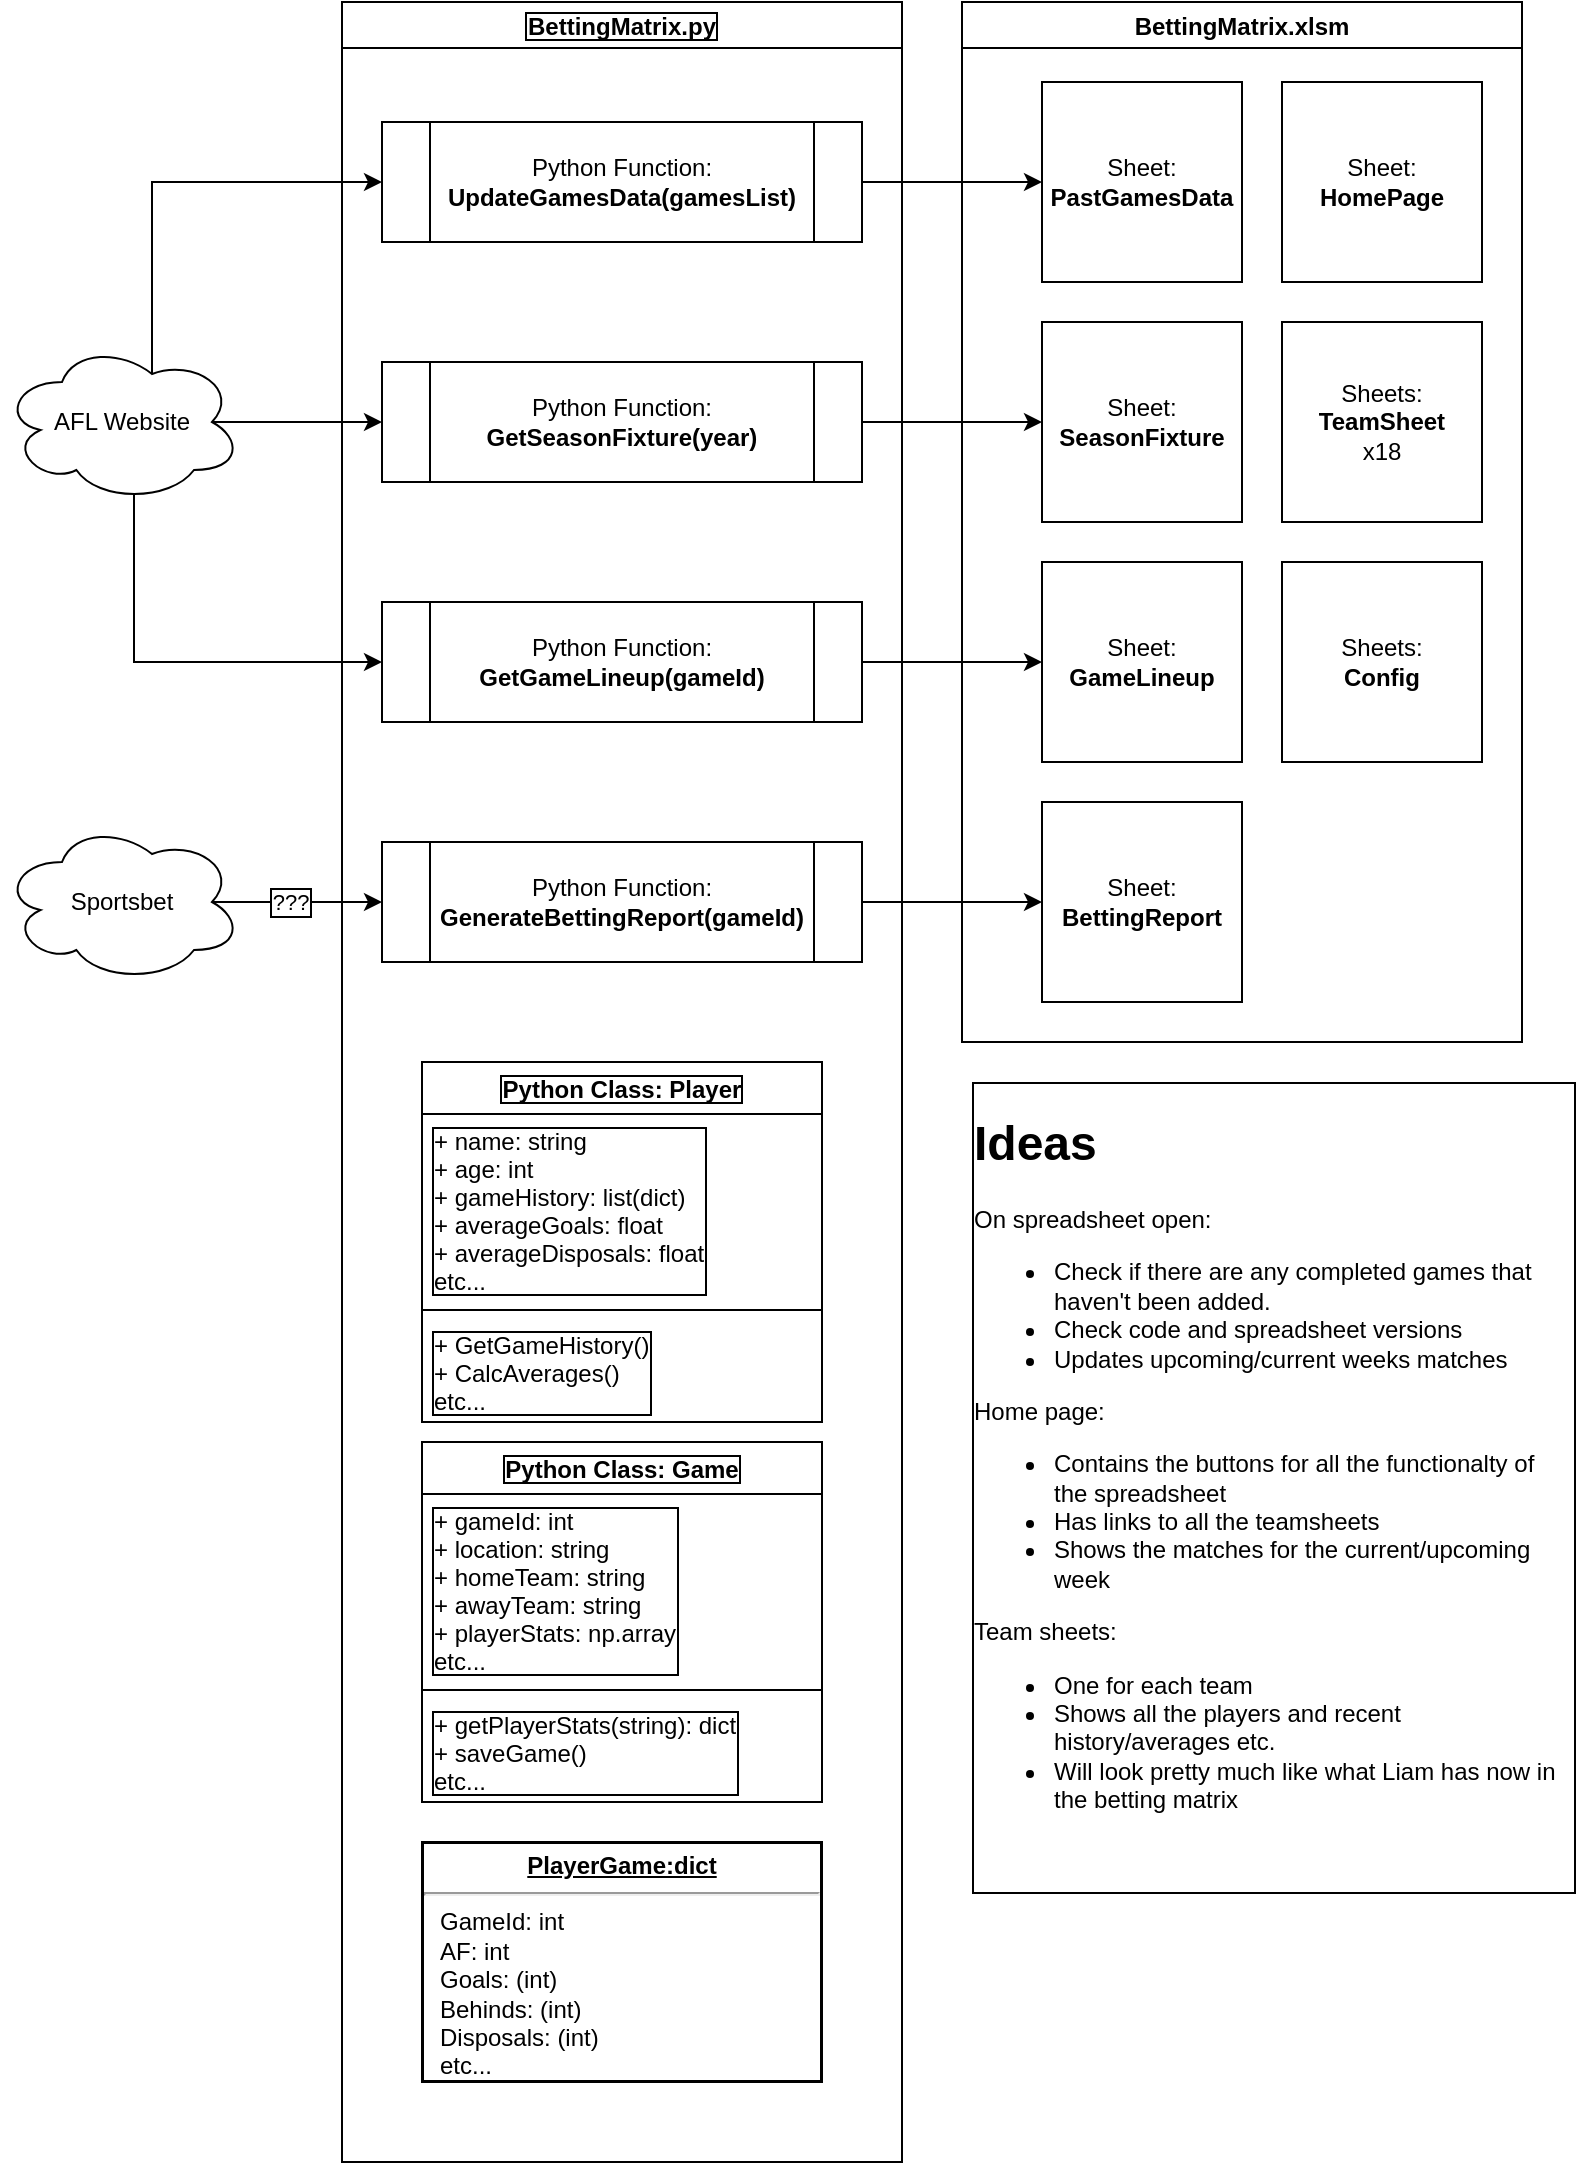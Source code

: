 <mxfile version="20.3.0" type="device"><diagram id="hu5gmoICW8Plou_AH7WA" name="Page-1"><mxGraphModel dx="1312" dy="674" grid="1" gridSize="10" guides="1" tooltips="1" connect="1" arrows="1" fold="1" page="1" pageScale="1" pageWidth="1800" pageHeight="2000" math="0" shadow="0"><root><mxCell id="0"/><mxCell id="1" parent="0"/><mxCell id="kGxTRInRIx6joWHfQnfm-10" style="edgeStyle=orthogonalEdgeStyle;rounded=0;orthogonalLoop=1;jettySize=auto;html=1;exitX=1;exitY=0.5;exitDx=0;exitDy=0;entryX=0;entryY=0.5;entryDx=0;entryDy=0;" edge="1" parent="1" source="kGxTRInRIx6joWHfQnfm-2" target="kGxTRInRIx6joWHfQnfm-14"><mxGeometry relative="1" as="geometry"><mxPoint x="420" y="130" as="targetPoint"/></mxGeometry></mxCell><mxCell id="kGxTRInRIx6joWHfQnfm-9" style="edgeStyle=orthogonalEdgeStyle;rounded=0;orthogonalLoop=1;jettySize=auto;html=1;exitX=0.625;exitY=0.2;exitDx=0;exitDy=0;exitPerimeter=0;entryX=0;entryY=0.5;entryDx=0;entryDy=0;" edge="1" parent="1" source="kGxTRInRIx6joWHfQnfm-3" target="kGxTRInRIx6joWHfQnfm-2"><mxGeometry relative="1" as="geometry"><Array as="points"><mxPoint x="235" y="130"/></Array></mxGeometry></mxCell><mxCell id="kGxTRInRIx6joWHfQnfm-18" style="edgeStyle=orthogonalEdgeStyle;rounded=0;orthogonalLoop=1;jettySize=auto;html=1;exitX=0.875;exitY=0.5;exitDx=0;exitDy=0;exitPerimeter=0;entryX=0;entryY=0.5;entryDx=0;entryDy=0;" edge="1" parent="1" source="kGxTRInRIx6joWHfQnfm-3" target="kGxTRInRIx6joWHfQnfm-16"><mxGeometry relative="1" as="geometry"><Array as="points"/></mxGeometry></mxCell><mxCell id="kGxTRInRIx6joWHfQnfm-22" style="edgeStyle=orthogonalEdgeStyle;rounded=0;orthogonalLoop=1;jettySize=auto;html=1;exitX=0.55;exitY=0.95;exitDx=0;exitDy=0;exitPerimeter=0;entryX=0;entryY=0.5;entryDx=0;entryDy=0;" edge="1" parent="1" source="kGxTRInRIx6joWHfQnfm-3" target="kGxTRInRIx6joWHfQnfm-19"><mxGeometry relative="1" as="geometry"><Array as="points"><mxPoint x="226" y="370"/></Array></mxGeometry></mxCell><mxCell id="kGxTRInRIx6joWHfQnfm-3" value="AFL Website" style="ellipse;shape=cloud;whiteSpace=wrap;html=1;" vertex="1" parent="1"><mxGeometry x="160" y="210" width="120" height="80" as="geometry"/></mxCell><mxCell id="kGxTRInRIx6joWHfQnfm-13" value="BettingMatrix.xlsm" style="swimlane;" vertex="1" parent="1"><mxGeometry x="640" y="40" width="280" height="520" as="geometry"/></mxCell><mxCell id="kGxTRInRIx6joWHfQnfm-14" value="Sheet:&lt;br&gt;&lt;b&gt;PastGamesData&lt;/b&gt;" style="whiteSpace=wrap;html=1;aspect=fixed;" vertex="1" parent="kGxTRInRIx6joWHfQnfm-13"><mxGeometry x="40" y="40" width="100" height="100" as="geometry"/></mxCell><mxCell id="kGxTRInRIx6joWHfQnfm-15" value="Sheet:&lt;br&gt;&lt;b&gt;SeasonFixture&lt;/b&gt;" style="whiteSpace=wrap;html=1;aspect=fixed;" vertex="1" parent="kGxTRInRIx6joWHfQnfm-13"><mxGeometry x="40" y="160" width="100" height="100" as="geometry"/></mxCell><mxCell id="kGxTRInRIx6joWHfQnfm-20" value="Sheet:&lt;br&gt;&lt;b&gt;GameLineup&lt;/b&gt;" style="whiteSpace=wrap;html=1;aspect=fixed;" vertex="1" parent="kGxTRInRIx6joWHfQnfm-13"><mxGeometry x="40" y="280" width="100" height="100" as="geometry"/></mxCell><mxCell id="kGxTRInRIx6joWHfQnfm-24" value="Sheet:&lt;br&gt;&lt;b&gt;HomePage&lt;/b&gt;" style="whiteSpace=wrap;html=1;aspect=fixed;" vertex="1" parent="kGxTRInRIx6joWHfQnfm-13"><mxGeometry x="160" y="40" width="100" height="100" as="geometry"/></mxCell><mxCell id="kGxTRInRIx6joWHfQnfm-28" value="Sheet:&lt;br&gt;&lt;b&gt;BettingReport&lt;/b&gt;" style="whiteSpace=wrap;html=1;aspect=fixed;" vertex="1" parent="kGxTRInRIx6joWHfQnfm-13"><mxGeometry x="40" y="400" width="100" height="100" as="geometry"/></mxCell><mxCell id="kGxTRInRIx6joWHfQnfm-34" value="Sheets:&lt;br&gt;&lt;b&gt;TeamSheet&lt;/b&gt;&lt;br&gt;x18" style="whiteSpace=wrap;html=1;aspect=fixed;" vertex="1" parent="kGxTRInRIx6joWHfQnfm-13"><mxGeometry x="160" y="160" width="100" height="100" as="geometry"/></mxCell><mxCell id="kGxTRInRIx6joWHfQnfm-47" value="Sheets:&lt;br&gt;&lt;b&gt;Config&lt;/b&gt;" style="whiteSpace=wrap;html=1;aspect=fixed;" vertex="1" parent="kGxTRInRIx6joWHfQnfm-13"><mxGeometry x="160" y="280" width="100" height="100" as="geometry"/></mxCell><mxCell id="kGxTRInRIx6joWHfQnfm-17" style="edgeStyle=orthogonalEdgeStyle;rounded=0;orthogonalLoop=1;jettySize=auto;html=1;entryX=0;entryY=0.5;entryDx=0;entryDy=0;" edge="1" parent="1" source="kGxTRInRIx6joWHfQnfm-16" target="kGxTRInRIx6joWHfQnfm-15"><mxGeometry relative="1" as="geometry"/></mxCell><mxCell id="kGxTRInRIx6joWHfQnfm-23" style="edgeStyle=orthogonalEdgeStyle;rounded=0;orthogonalLoop=1;jettySize=auto;html=1;entryX=0;entryY=0.5;entryDx=0;entryDy=0;" edge="1" parent="1" source="kGxTRInRIx6joWHfQnfm-19" target="kGxTRInRIx6joWHfQnfm-20"><mxGeometry relative="1" as="geometry"/></mxCell><mxCell id="kGxTRInRIx6joWHfQnfm-30" style="edgeStyle=orthogonalEdgeStyle;rounded=0;orthogonalLoop=1;jettySize=auto;html=1;entryX=0;entryY=0.5;entryDx=0;entryDy=0;" edge="1" parent="1" source="kGxTRInRIx6joWHfQnfm-29" target="kGxTRInRIx6joWHfQnfm-28"><mxGeometry relative="1" as="geometry"/></mxCell><mxCell id="kGxTRInRIx6joWHfQnfm-32" style="edgeStyle=orthogonalEdgeStyle;rounded=0;orthogonalLoop=1;jettySize=auto;html=1;entryX=0;entryY=0.5;entryDx=0;entryDy=0;exitX=0.875;exitY=0.5;exitDx=0;exitDy=0;exitPerimeter=0;labelBorderColor=default;" edge="1" parent="1" source="kGxTRInRIx6joWHfQnfm-31" target="kGxTRInRIx6joWHfQnfm-29"><mxGeometry relative="1" as="geometry"/></mxCell><mxCell id="kGxTRInRIx6joWHfQnfm-33" value="???" style="edgeLabel;html=1;align=center;verticalAlign=middle;resizable=0;points=[];labelBorderColor=default;" vertex="1" connectable="0" parent="kGxTRInRIx6joWHfQnfm-32"><mxGeometry x="0.263" relative="1" as="geometry"><mxPoint x="-15" as="offset"/></mxGeometry></mxCell><mxCell id="kGxTRInRIx6joWHfQnfm-31" value="Sportsbet" style="ellipse;shape=cloud;whiteSpace=wrap;html=1;" vertex="1" parent="1"><mxGeometry x="160" y="450" width="120" height="80" as="geometry"/></mxCell><mxCell id="kGxTRInRIx6joWHfQnfm-36" value="BettingMatrix.py" style="swimlane;rounded=0;shadow=0;labelBorderColor=default;sketch=0;" vertex="1" parent="1"><mxGeometry x="330" y="40" width="280" height="1080" as="geometry"/></mxCell><mxCell id="kGxTRInRIx6joWHfQnfm-2" value="Python Function:&lt;br&gt;&lt;b&gt;UpdateGamesData(gamesList)&lt;/b&gt;" style="shape=process;whiteSpace=wrap;html=1;backgroundOutline=1;" vertex="1" parent="kGxTRInRIx6joWHfQnfm-36"><mxGeometry x="20" y="60" width="240" height="60" as="geometry"/></mxCell><mxCell id="kGxTRInRIx6joWHfQnfm-16" value="Python Function:&lt;br&gt;&lt;b&gt;GetSeasonFixture(year)&lt;/b&gt;" style="shape=process;whiteSpace=wrap;html=1;backgroundOutline=1;" vertex="1" parent="kGxTRInRIx6joWHfQnfm-36"><mxGeometry x="20" y="180" width="240" height="60" as="geometry"/></mxCell><mxCell id="kGxTRInRIx6joWHfQnfm-19" value="Python Function:&lt;br&gt;&lt;b&gt;GetGameLineup(gameId)&lt;/b&gt;" style="shape=process;whiteSpace=wrap;html=1;backgroundOutline=1;" vertex="1" parent="kGxTRInRIx6joWHfQnfm-36"><mxGeometry x="20" y="300" width="240" height="60" as="geometry"/></mxCell><mxCell id="kGxTRInRIx6joWHfQnfm-29" value="Python Function:&lt;br&gt;&lt;b&gt;GenerateBettingReport(gameId)&lt;/b&gt;" style="shape=process;whiteSpace=wrap;html=1;backgroundOutline=1;" vertex="1" parent="kGxTRInRIx6joWHfQnfm-36"><mxGeometry x="20" y="420" width="240" height="60" as="geometry"/></mxCell><mxCell id="kGxTRInRIx6joWHfQnfm-37" value="Python Class: Player" style="swimlane;fontStyle=1;align=center;verticalAlign=top;childLayout=stackLayout;horizontal=1;startSize=26;horizontalStack=0;resizeParent=1;resizeParentMax=0;resizeLast=0;collapsible=1;marginBottom=0;rounded=0;shadow=0;labelBorderColor=default;sketch=0;" vertex="1" parent="kGxTRInRIx6joWHfQnfm-36"><mxGeometry x="40" y="530" width="200" height="180" as="geometry"/></mxCell><mxCell id="kGxTRInRIx6joWHfQnfm-38" value="+ name: string&#10;+ age: int&#10;+ gameHistory: list(dict)&#10;+ averageGoals: float&#10;+ averageDisposals: float&#10;etc..." style="text;strokeColor=none;fillColor=none;align=left;verticalAlign=top;spacingLeft=4;spacingRight=4;overflow=hidden;rotatable=0;points=[[0,0.5],[1,0.5]];portConstraint=eastwest;rounded=0;shadow=0;labelBorderColor=default;sketch=0;" vertex="1" parent="kGxTRInRIx6joWHfQnfm-37"><mxGeometry y="26" width="200" height="94" as="geometry"/></mxCell><mxCell id="kGxTRInRIx6joWHfQnfm-39" value="" style="line;strokeWidth=1;fillColor=none;align=left;verticalAlign=middle;spacingTop=-1;spacingLeft=3;spacingRight=3;rotatable=0;labelPosition=right;points=[];portConstraint=eastwest;strokeColor=inherit;rounded=0;shadow=0;labelBorderColor=default;sketch=0;" vertex="1" parent="kGxTRInRIx6joWHfQnfm-37"><mxGeometry y="120" width="200" height="8" as="geometry"/></mxCell><mxCell id="kGxTRInRIx6joWHfQnfm-40" value="+ GetGameHistory()&#10;+ CalcAverages()&#10;etc..." style="text;strokeColor=none;fillColor=none;align=left;verticalAlign=top;spacingLeft=4;spacingRight=4;overflow=hidden;rotatable=0;points=[[0,0.5],[1,0.5]];portConstraint=eastwest;rounded=0;shadow=0;labelBorderColor=default;sketch=0;" vertex="1" parent="kGxTRInRIx6joWHfQnfm-37"><mxGeometry y="128" width="200" height="52" as="geometry"/></mxCell><mxCell id="kGxTRInRIx6joWHfQnfm-42" value="Python Class: Game" style="swimlane;fontStyle=1;align=center;verticalAlign=top;childLayout=stackLayout;horizontal=1;startSize=26;horizontalStack=0;resizeParent=1;resizeParentMax=0;resizeLast=0;collapsible=1;marginBottom=0;rounded=0;shadow=0;labelBorderColor=default;sketch=0;" vertex="1" parent="kGxTRInRIx6joWHfQnfm-36"><mxGeometry x="40" y="720" width="200" height="180" as="geometry"/></mxCell><mxCell id="kGxTRInRIx6joWHfQnfm-43" value="+ gameId: int&#10;+ location: string&#10;+ homeTeam: string&#10;+ awayTeam: string&#10;+ playerStats: np.array&#10;etc..." style="text;strokeColor=none;fillColor=none;align=left;verticalAlign=top;spacingLeft=4;spacingRight=4;overflow=hidden;rotatable=0;points=[[0,0.5],[1,0.5]];portConstraint=eastwest;rounded=0;shadow=0;labelBorderColor=default;sketch=0;" vertex="1" parent="kGxTRInRIx6joWHfQnfm-42"><mxGeometry y="26" width="200" height="94" as="geometry"/></mxCell><mxCell id="kGxTRInRIx6joWHfQnfm-44" value="" style="line;strokeWidth=1;fillColor=none;align=left;verticalAlign=middle;spacingTop=-1;spacingLeft=3;spacingRight=3;rotatable=0;labelPosition=right;points=[];portConstraint=eastwest;strokeColor=inherit;rounded=0;shadow=0;labelBorderColor=default;sketch=0;" vertex="1" parent="kGxTRInRIx6joWHfQnfm-42"><mxGeometry y="120" width="200" height="8" as="geometry"/></mxCell><mxCell id="kGxTRInRIx6joWHfQnfm-45" value="+ getPlayerStats(string): dict&#10;+ saveGame()&#10;etc..." style="text;strokeColor=none;fillColor=none;align=left;verticalAlign=top;spacingLeft=4;spacingRight=4;overflow=hidden;rotatable=0;points=[[0,0.5],[1,0.5]];portConstraint=eastwest;rounded=0;shadow=0;labelBorderColor=default;sketch=0;" vertex="1" parent="kGxTRInRIx6joWHfQnfm-42"><mxGeometry y="128" width="200" height="52" as="geometry"/></mxCell><mxCell id="kGxTRInRIx6joWHfQnfm-41" value="&lt;p style=&quot;margin:0px;margin-top:4px;text-align:center;text-decoration:underline;&quot;&gt;&lt;b&gt;PlayerGame:dict&lt;/b&gt;&lt;/p&gt;&lt;hr&gt;&lt;p style=&quot;margin:0px;margin-left:8px;&quot;&gt;GameId: int&lt;br&gt;AF: int&lt;br&gt;Goals: (int)&lt;/p&gt;&lt;p style=&quot;margin:0px;margin-left:8px;&quot;&gt;Behinds: (int)&lt;/p&gt;&lt;p style=&quot;margin:0px;margin-left:8px;&quot;&gt;Disposals: (int)&lt;/p&gt;&lt;p style=&quot;margin:0px;margin-left:8px;&quot;&gt;etc...&lt;/p&gt;" style="verticalAlign=top;align=left;overflow=fill;fontSize=12;fontFamily=Helvetica;html=1;rounded=0;shadow=0;labelBorderColor=default;sketch=0;" vertex="1" parent="kGxTRInRIx6joWHfQnfm-36"><mxGeometry x="40" y="920" width="200" height="120" as="geometry"/></mxCell><mxCell id="kGxTRInRIx6joWHfQnfm-46" value="&lt;h1&gt;Ideas&lt;/h1&gt;&lt;p&gt;On spreadsheet open:&lt;/p&gt;&lt;p&gt;&lt;/p&gt;&lt;ul&gt;&lt;li&gt;Check if there are any completed games that haven't been added.&lt;/li&gt;&lt;li&gt;Check code and spreadsheet versions&lt;/li&gt;&lt;li&gt;Updates upcoming/current weeks matches&lt;/li&gt;&lt;/ul&gt;&lt;div&gt;Home page:&lt;/div&gt;&lt;div&gt;&lt;ul&gt;&lt;li&gt;Contains the buttons for all the functionalty of the spreadsheet&lt;/li&gt;&lt;li&gt;Has links to all the teamsheets&lt;/li&gt;&lt;li&gt;Shows the matches for the current/upcoming week&lt;/li&gt;&lt;/ul&gt;&lt;div&gt;Team sheets:&lt;/div&gt;&lt;/div&gt;&lt;div&gt;&lt;ul&gt;&lt;li&gt;One for each team&lt;/li&gt;&lt;li&gt;Shows all the players and recent history/averages etc.&lt;/li&gt;&lt;li&gt;Will look pretty much like what Liam has now in the betting matrix&lt;/li&gt;&lt;/ul&gt;&lt;/div&gt;&lt;p&gt;&lt;/p&gt;&lt;p&gt;&lt;br&gt;&lt;/p&gt;" style="text;html=1;strokeColor=none;fillColor=none;spacing=5;spacingTop=-20;whiteSpace=wrap;overflow=hidden;rounded=0;shadow=0;labelBorderColor=default;sketch=0;spacingLeft=0;" vertex="1" parent="1"><mxGeometry x="640" y="590" width="310" height="400" as="geometry"/></mxCell></root></mxGraphModel></diagram></mxfile>